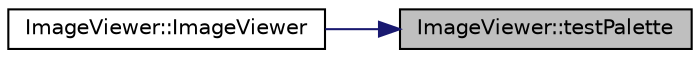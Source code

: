 digraph "ImageViewer::testPalette"
{
 // LATEX_PDF_SIZE
  edge [fontname="Helvetica",fontsize="10",labelfontname="Helvetica",labelfontsize="10"];
  node [fontname="Helvetica",fontsize="10",shape=record];
  rankdir="RL";
  Node1 [label="ImageViewer::testPalette",height=0.2,width=0.4,color="black", fillcolor="grey75", style="filled", fontcolor="black",tooltip=" "];
  Node1 -> Node2 [dir="back",color="midnightblue",fontsize="10",style="solid",fontname="Helvetica"];
  Node2 [label="ImageViewer::ImageViewer",height=0.2,width=0.4,color="black", fillcolor="white", style="filled",URL="$class_image_viewer.html#adf05715dd5c13a8421d23f6664161fff",tooltip=" "];
}
